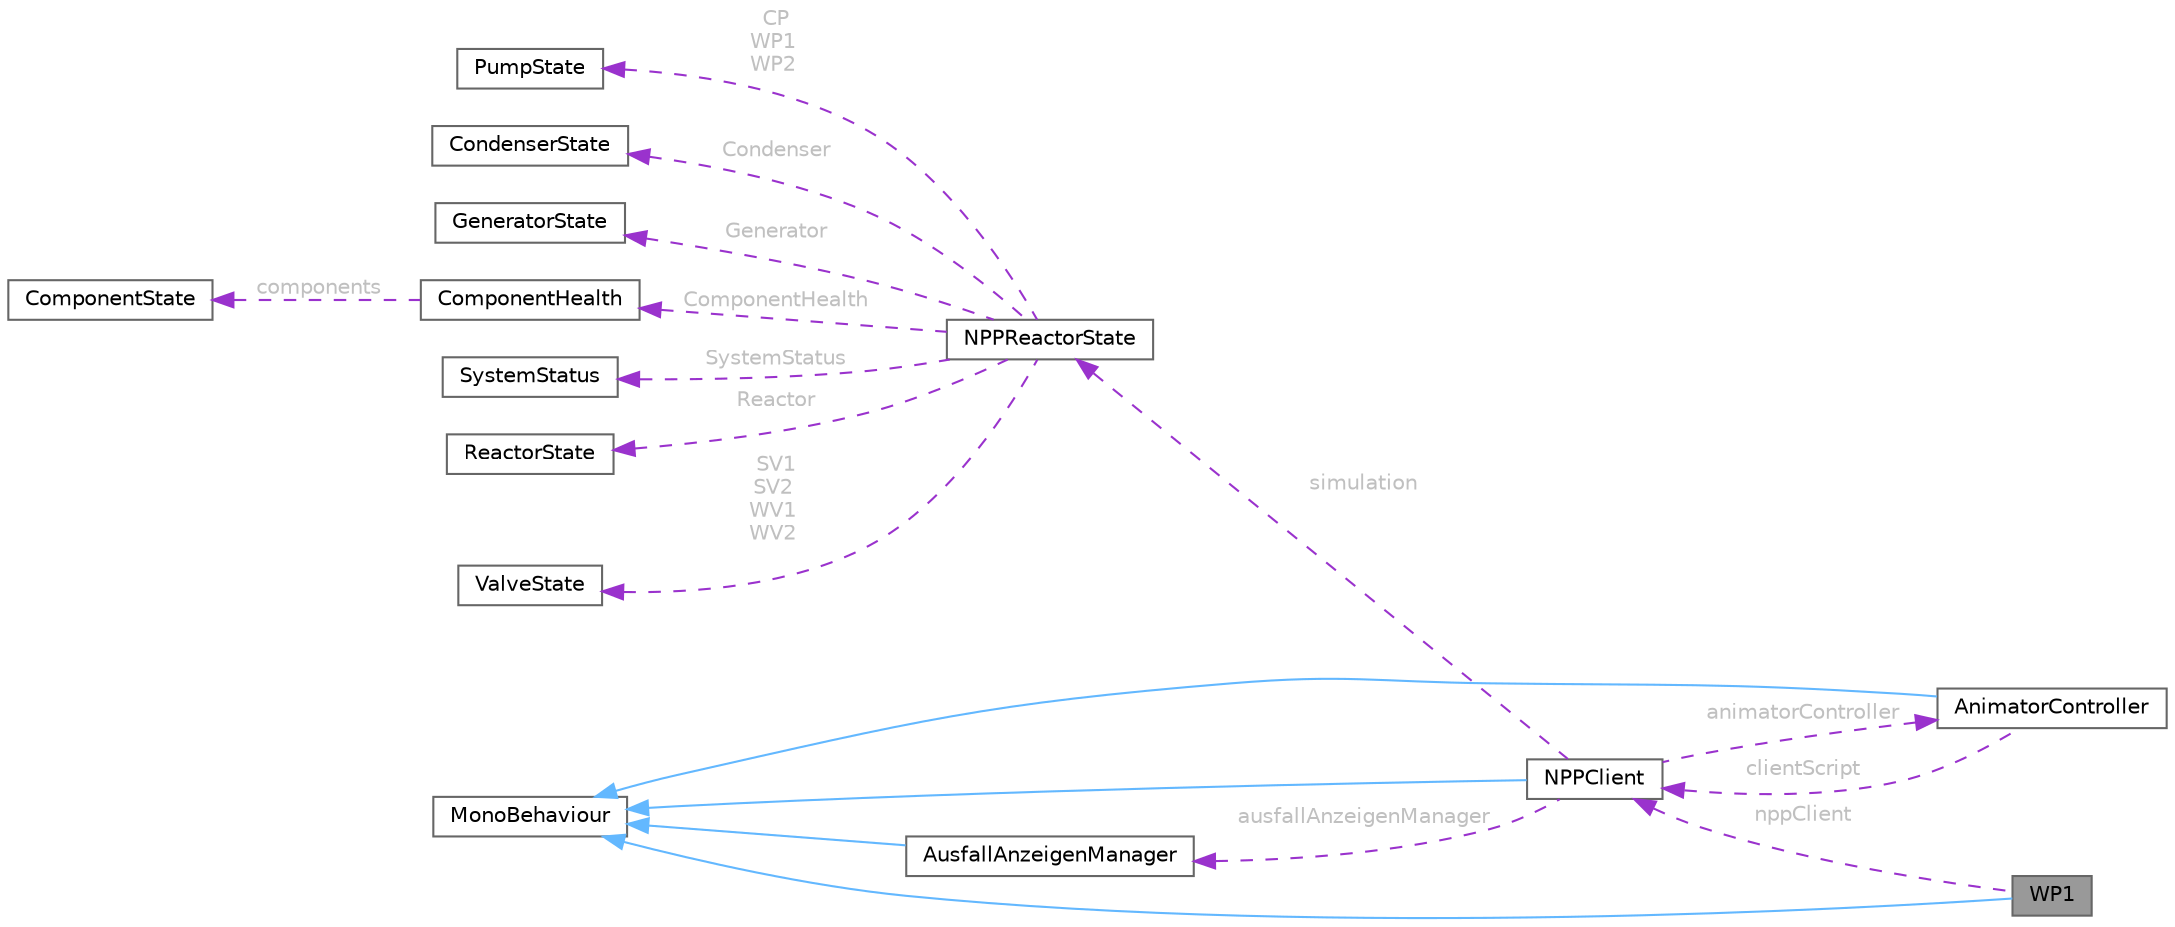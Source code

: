 digraph "WP1"
{
 // LATEX_PDF_SIZE
  bgcolor="transparent";
  edge [fontname=Helvetica,fontsize=10,labelfontname=Helvetica,labelfontsize=10];
  node [fontname=Helvetica,fontsize=10,shape=box,height=0.2,width=0.4];
  rankdir="LR";
  Node1 [id="Node000001",label="WP1",height=0.2,width=0.4,color="gray40", fillcolor="grey60", style="filled", fontcolor="black",tooltip="This class is used to control water pump one in an NPP simulation."];
  Node2 -> Node1 [id="edge18_Node000001_Node000002",dir="back",color="steelblue1",style="solid",tooltip=" "];
  Node2 [id="Node000002",label="MonoBehaviour",height=0.2,width=0.4,color="gray40", fillcolor="white", style="filled",tooltip=" "];
  Node3 -> Node1 [id="edge19_Node000001_Node000003",dir="back",color="darkorchid3",style="dashed",tooltip=" ",label=" nppClient",fontcolor="grey" ];
  Node3 [id="Node000003",label="NPPClient",height=0.2,width=0.4,color="gray40", fillcolor="white", style="filled",URL="$class_n_p_p_client.html",tooltip="This class implements logic for connecting to the REST Server running the simulation and fetching the..."];
  Node2 -> Node3 [id="edge20_Node000003_Node000002",dir="back",color="steelblue1",style="solid",tooltip=" "];
  Node4 -> Node3 [id="edge21_Node000003_Node000004",dir="back",color="darkorchid3",style="dashed",tooltip=" ",label=" simulation",fontcolor="grey" ];
  Node4 [id="Node000004",label="NPPReactorState",height=0.2,width=0.4,color="gray40", fillcolor="white", style="filled",URL="$class_n_p_p_reactor_state.html",tooltip="This class is used to store the state of the simulation."];
  Node5 -> Node4 [id="edge22_Node000004_Node000005",dir="back",color="darkorchid3",style="dashed",tooltip=" ",label=" SystemStatus",fontcolor="grey" ];
  Node5 [id="Node000005",label="SystemStatus",height=0.2,width=0.4,color="gray40", fillcolor="white", style="filled",URL="$class_system_status.html",tooltip="This class is used to store the state of the simulation."];
  Node6 -> Node4 [id="edge23_Node000004_Node000006",dir="back",color="darkorchid3",style="dashed",tooltip=" ",label=" Reactor",fontcolor="grey" ];
  Node6 [id="Node000006",label="ReactorState",height=0.2,width=0.4,color="gray40", fillcolor="white", style="filled",URL="$class_reactor_state.html",tooltip="This class is used to store the state of the reactor component."];
  Node7 -> Node4 [id="edge24_Node000004_Node000007",dir="back",color="darkorchid3",style="dashed",tooltip=" ",label=" SV1\nSV2\nWV1\nWV2",fontcolor="grey" ];
  Node7 [id="Node000007",label="ValveState",height=0.2,width=0.4,color="gray40", fillcolor="white", style="filled",URL="$class_valve_state.html",tooltip="This class is used to store the state of a valve component."];
  Node8 -> Node4 [id="edge25_Node000004_Node000008",dir="back",color="darkorchid3",style="dashed",tooltip=" ",label=" CP\nWP1\nWP2",fontcolor="grey" ];
  Node8 [id="Node000008",label="PumpState",height=0.2,width=0.4,color="gray40", fillcolor="white", style="filled",URL="$class_pump_state.html",tooltip="This class is used to store the state of a pump component."];
  Node9 -> Node4 [id="edge26_Node000004_Node000009",dir="back",color="darkorchid3",style="dashed",tooltip=" ",label=" Condenser",fontcolor="grey" ];
  Node9 [id="Node000009",label="CondenserState",height=0.2,width=0.4,color="gray40", fillcolor="white", style="filled",URL="$class_condenser_state.html",tooltip="This class is used to store the state of the condenser component."];
  Node10 -> Node4 [id="edge27_Node000004_Node000010",dir="back",color="darkorchid3",style="dashed",tooltip=" ",label=" Generator",fontcolor="grey" ];
  Node10 [id="Node000010",label="GeneratorState",height=0.2,width=0.4,color="gray40", fillcolor="white", style="filled",URL="$class_generator_state.html",tooltip="This class is used to store the state of the generator component."];
  Node11 -> Node4 [id="edge28_Node000004_Node000011",dir="back",color="darkorchid3",style="dashed",tooltip=" ",label=" ComponentHealth",fontcolor="grey" ];
  Node11 [id="Node000011",label="ComponentHealth",height=0.2,width=0.4,color="gray40", fillcolor="white", style="filled",URL="$class_component_health.html",tooltip="This class is used to store the state of all components, see ComponentState."];
  Node12 -> Node11 [id="edge29_Node000011_Node000012",dir="back",color="darkorchid3",style="dashed",tooltip=" ",label=" components",fontcolor="grey" ];
  Node12 [id="Node000012",label="ComponentState",height=0.2,width=0.4,color="gray40", fillcolor="white", style="filled",URL="$class_component_state.html",tooltip="This class is used to store the state of a component."];
  Node13 -> Node3 [id="edge30_Node000003_Node000013",dir="back",color="darkorchid3",style="dashed",tooltip=" ",label=" animatorController",fontcolor="grey" ];
  Node13 [id="Node000013",label="AnimatorController",height=0.2,width=0.4,color="gray40", fillcolor="white", style="filled",URL="$class_animator_controller.html",tooltip="This class is used to update the animator parameters based on the state of the simulation stored in a..."];
  Node2 -> Node13 [id="edge31_Node000013_Node000002",dir="back",color="steelblue1",style="solid",tooltip=" "];
  Node3 -> Node13 [id="edge32_Node000013_Node000003",dir="back",color="darkorchid3",style="dashed",tooltip=" ",label=" clientScript",fontcolor="grey" ];
  Node14 -> Node3 [id="edge33_Node000003_Node000014",dir="back",color="darkorchid3",style="dashed",tooltip=" ",label=" ausfallAnzeigenManager",fontcolor="grey" ];
  Node14 [id="Node000014",label="AusfallAnzeigenManager",height=0.2,width=0.4,color="gray40", fillcolor="white", style="filled",URL="$class_ausfall_anzeigen_manager.html",tooltip="This class implements logic to manage multiple displays signalling to the player whether specific com..."];
  Node2 -> Node14 [id="edge34_Node000014_Node000002",dir="back",color="steelblue1",style="solid",tooltip=" "];
}
